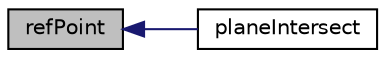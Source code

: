 digraph "refPoint"
{
  bgcolor="transparent";
  edge [fontname="Helvetica",fontsize="10",labelfontname="Helvetica",labelfontsize="10"];
  node [fontname="Helvetica",fontsize="10",shape=record];
  rankdir="LR";
  Node1 [label="refPoint",height=0.2,width=0.4,color="black", fillcolor="grey75", style="filled", fontcolor="black"];
  Node1 -> Node2 [dir="back",color="midnightblue",fontsize="10",style="solid",fontname="Helvetica"];
  Node2 [label="planeIntersect",height=0.2,width=0.4,color="black",URL="$a01845.html#aebd9283b52c2ab06723a37a4abf61466",tooltip="Return the cutting line between this plane and another. "];
}
